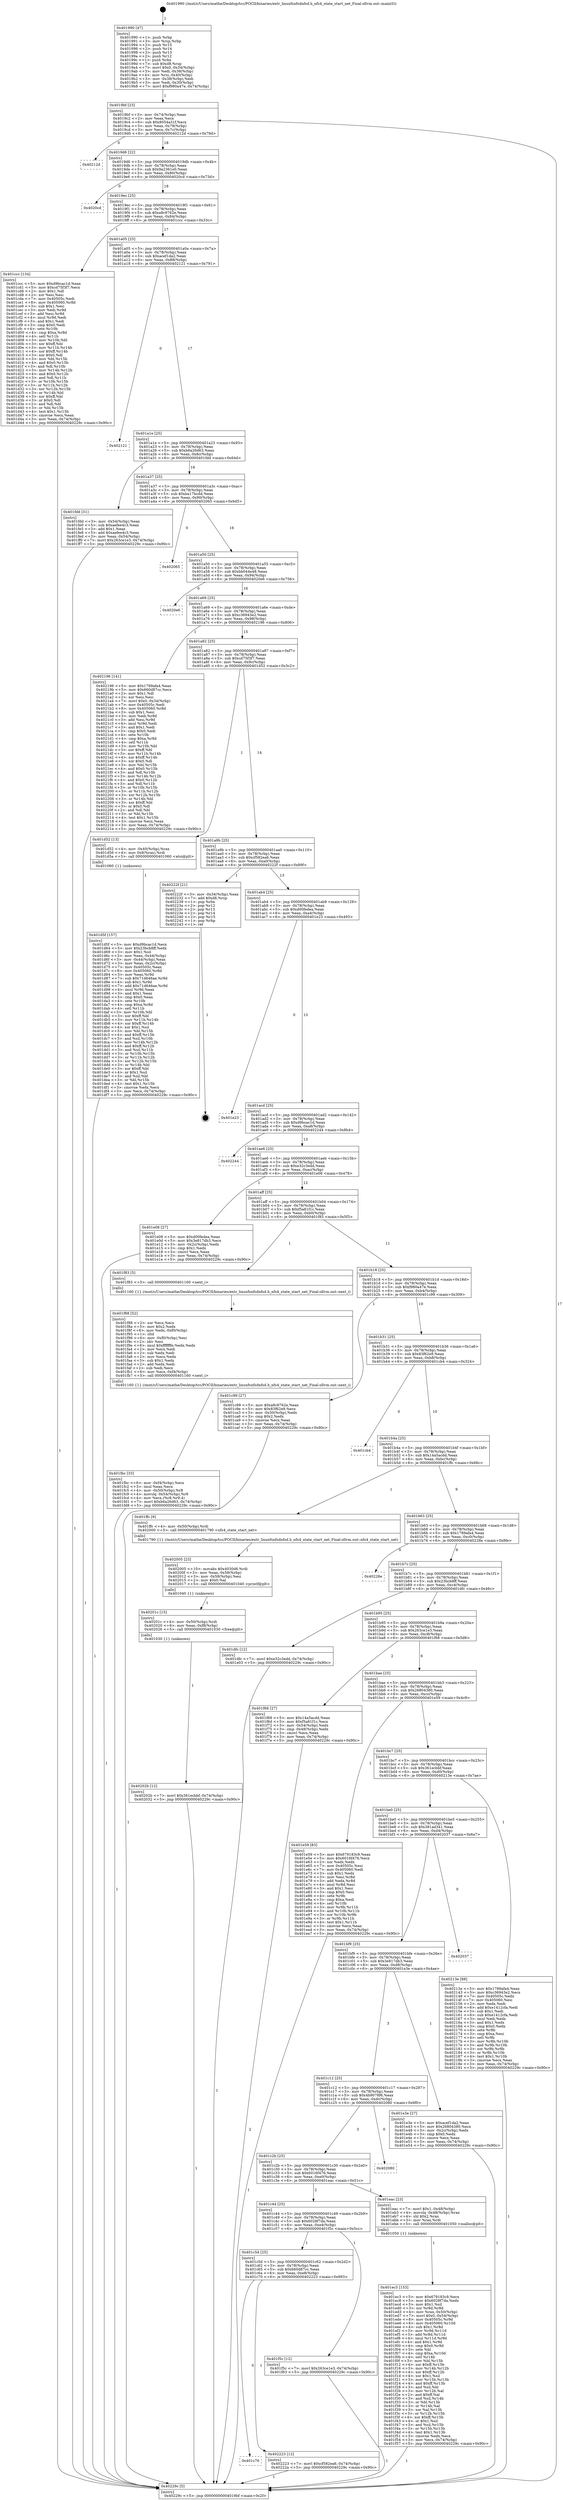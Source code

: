 digraph "0x401990" {
  label = "0x401990 (/mnt/c/Users/mathe/Desktop/tcc/POCII/binaries/extr_linuxfsnfsdnfsd.h_nfs4_state_start_net_Final-ollvm.out::main(0))"
  labelloc = "t"
  node[shape=record]

  Entry [label="",width=0.3,height=0.3,shape=circle,fillcolor=black,style=filled]
  "0x4019bf" [label="{
     0x4019bf [23]\l
     | [instrs]\l
     &nbsp;&nbsp;0x4019bf \<+3\>: mov -0x74(%rbp),%eax\l
     &nbsp;&nbsp;0x4019c2 \<+2\>: mov %eax,%ecx\l
     &nbsp;&nbsp;0x4019c4 \<+6\>: sub $0x8054a31f,%ecx\l
     &nbsp;&nbsp;0x4019ca \<+3\>: mov %eax,-0x78(%rbp)\l
     &nbsp;&nbsp;0x4019cd \<+3\>: mov %ecx,-0x7c(%rbp)\l
     &nbsp;&nbsp;0x4019d0 \<+6\>: je 000000000040212d \<main+0x79d\>\l
  }"]
  "0x40212d" [label="{
     0x40212d\l
  }", style=dashed]
  "0x4019d6" [label="{
     0x4019d6 [22]\l
     | [instrs]\l
     &nbsp;&nbsp;0x4019d6 \<+5\>: jmp 00000000004019db \<main+0x4b\>\l
     &nbsp;&nbsp;0x4019db \<+3\>: mov -0x78(%rbp),%eax\l
     &nbsp;&nbsp;0x4019de \<+5\>: sub $0x9a2361e0,%eax\l
     &nbsp;&nbsp;0x4019e3 \<+3\>: mov %eax,-0x80(%rbp)\l
     &nbsp;&nbsp;0x4019e6 \<+6\>: je 00000000004020cd \<main+0x73d\>\l
  }"]
  Exit [label="",width=0.3,height=0.3,shape=circle,fillcolor=black,style=filled,peripheries=2]
  "0x4020cd" [label="{
     0x4020cd\l
  }", style=dashed]
  "0x4019ec" [label="{
     0x4019ec [25]\l
     | [instrs]\l
     &nbsp;&nbsp;0x4019ec \<+5\>: jmp 00000000004019f1 \<main+0x61\>\l
     &nbsp;&nbsp;0x4019f1 \<+3\>: mov -0x78(%rbp),%eax\l
     &nbsp;&nbsp;0x4019f4 \<+5\>: sub $0xa8c9762e,%eax\l
     &nbsp;&nbsp;0x4019f9 \<+6\>: mov %eax,-0x84(%rbp)\l
     &nbsp;&nbsp;0x4019ff \<+6\>: je 0000000000401ccc \<main+0x33c\>\l
  }"]
  "0x401c76" [label="{
     0x401c76\l
  }", style=dashed]
  "0x401ccc" [label="{
     0x401ccc [134]\l
     | [instrs]\l
     &nbsp;&nbsp;0x401ccc \<+5\>: mov $0xd9bcac1d,%eax\l
     &nbsp;&nbsp;0x401cd1 \<+5\>: mov $0xcd75f3f7,%ecx\l
     &nbsp;&nbsp;0x401cd6 \<+2\>: mov $0x1,%dl\l
     &nbsp;&nbsp;0x401cd8 \<+2\>: xor %esi,%esi\l
     &nbsp;&nbsp;0x401cda \<+7\>: mov 0x40505c,%edi\l
     &nbsp;&nbsp;0x401ce1 \<+8\>: mov 0x405060,%r8d\l
     &nbsp;&nbsp;0x401ce9 \<+3\>: sub $0x1,%esi\l
     &nbsp;&nbsp;0x401cec \<+3\>: mov %edi,%r9d\l
     &nbsp;&nbsp;0x401cef \<+3\>: add %esi,%r9d\l
     &nbsp;&nbsp;0x401cf2 \<+4\>: imul %r9d,%edi\l
     &nbsp;&nbsp;0x401cf6 \<+3\>: and $0x1,%edi\l
     &nbsp;&nbsp;0x401cf9 \<+3\>: cmp $0x0,%edi\l
     &nbsp;&nbsp;0x401cfc \<+4\>: sete %r10b\l
     &nbsp;&nbsp;0x401d00 \<+4\>: cmp $0xa,%r8d\l
     &nbsp;&nbsp;0x401d04 \<+4\>: setl %r11b\l
     &nbsp;&nbsp;0x401d08 \<+3\>: mov %r10b,%bl\l
     &nbsp;&nbsp;0x401d0b \<+3\>: xor $0xff,%bl\l
     &nbsp;&nbsp;0x401d0e \<+3\>: mov %r11b,%r14b\l
     &nbsp;&nbsp;0x401d11 \<+4\>: xor $0xff,%r14b\l
     &nbsp;&nbsp;0x401d15 \<+3\>: xor $0x0,%dl\l
     &nbsp;&nbsp;0x401d18 \<+3\>: mov %bl,%r15b\l
     &nbsp;&nbsp;0x401d1b \<+4\>: and $0x0,%r15b\l
     &nbsp;&nbsp;0x401d1f \<+3\>: and %dl,%r10b\l
     &nbsp;&nbsp;0x401d22 \<+3\>: mov %r14b,%r12b\l
     &nbsp;&nbsp;0x401d25 \<+4\>: and $0x0,%r12b\l
     &nbsp;&nbsp;0x401d29 \<+3\>: and %dl,%r11b\l
     &nbsp;&nbsp;0x401d2c \<+3\>: or %r10b,%r15b\l
     &nbsp;&nbsp;0x401d2f \<+3\>: or %r11b,%r12b\l
     &nbsp;&nbsp;0x401d32 \<+3\>: xor %r12b,%r15b\l
     &nbsp;&nbsp;0x401d35 \<+3\>: or %r14b,%bl\l
     &nbsp;&nbsp;0x401d38 \<+3\>: xor $0xff,%bl\l
     &nbsp;&nbsp;0x401d3b \<+3\>: or $0x0,%dl\l
     &nbsp;&nbsp;0x401d3e \<+2\>: and %dl,%bl\l
     &nbsp;&nbsp;0x401d40 \<+3\>: or %bl,%r15b\l
     &nbsp;&nbsp;0x401d43 \<+4\>: test $0x1,%r15b\l
     &nbsp;&nbsp;0x401d47 \<+3\>: cmovne %ecx,%eax\l
     &nbsp;&nbsp;0x401d4a \<+3\>: mov %eax,-0x74(%rbp)\l
     &nbsp;&nbsp;0x401d4d \<+5\>: jmp 000000000040229c \<main+0x90c\>\l
  }"]
  "0x401a05" [label="{
     0x401a05 [25]\l
     | [instrs]\l
     &nbsp;&nbsp;0x401a05 \<+5\>: jmp 0000000000401a0a \<main+0x7a\>\l
     &nbsp;&nbsp;0x401a0a \<+3\>: mov -0x78(%rbp),%eax\l
     &nbsp;&nbsp;0x401a0d \<+5\>: sub $0xacef1da2,%eax\l
     &nbsp;&nbsp;0x401a12 \<+6\>: mov %eax,-0x88(%rbp)\l
     &nbsp;&nbsp;0x401a18 \<+6\>: je 0000000000402121 \<main+0x791\>\l
  }"]
  "0x402223" [label="{
     0x402223 [12]\l
     | [instrs]\l
     &nbsp;&nbsp;0x402223 \<+7\>: movl $0xcf582ea6,-0x74(%rbp)\l
     &nbsp;&nbsp;0x40222a \<+5\>: jmp 000000000040229c \<main+0x90c\>\l
  }"]
  "0x402121" [label="{
     0x402121\l
  }", style=dashed]
  "0x401a1e" [label="{
     0x401a1e [25]\l
     | [instrs]\l
     &nbsp;&nbsp;0x401a1e \<+5\>: jmp 0000000000401a23 \<main+0x93\>\l
     &nbsp;&nbsp;0x401a23 \<+3\>: mov -0x78(%rbp),%eax\l
     &nbsp;&nbsp;0x401a26 \<+5\>: sub $0xb6a26d63,%eax\l
     &nbsp;&nbsp;0x401a2b \<+6\>: mov %eax,-0x8c(%rbp)\l
     &nbsp;&nbsp;0x401a31 \<+6\>: je 0000000000401fdd \<main+0x64d\>\l
  }"]
  "0x40202b" [label="{
     0x40202b [12]\l
     | [instrs]\l
     &nbsp;&nbsp;0x40202b \<+7\>: movl $0x361ecbbf,-0x74(%rbp)\l
     &nbsp;&nbsp;0x402032 \<+5\>: jmp 000000000040229c \<main+0x90c\>\l
  }"]
  "0x401fdd" [label="{
     0x401fdd [31]\l
     | [instrs]\l
     &nbsp;&nbsp;0x401fdd \<+3\>: mov -0x54(%rbp),%eax\l
     &nbsp;&nbsp;0x401fe0 \<+5\>: sub $0xaefee4c3,%eax\l
     &nbsp;&nbsp;0x401fe5 \<+3\>: add $0x1,%eax\l
     &nbsp;&nbsp;0x401fe8 \<+5\>: add $0xaefee4c3,%eax\l
     &nbsp;&nbsp;0x401fed \<+3\>: mov %eax,-0x54(%rbp)\l
     &nbsp;&nbsp;0x401ff0 \<+7\>: movl $0x263ce1e3,-0x74(%rbp)\l
     &nbsp;&nbsp;0x401ff7 \<+5\>: jmp 000000000040229c \<main+0x90c\>\l
  }"]
  "0x401a37" [label="{
     0x401a37 [25]\l
     | [instrs]\l
     &nbsp;&nbsp;0x401a37 \<+5\>: jmp 0000000000401a3c \<main+0xac\>\l
     &nbsp;&nbsp;0x401a3c \<+3\>: mov -0x78(%rbp),%eax\l
     &nbsp;&nbsp;0x401a3f \<+5\>: sub $0xba17bcdd,%eax\l
     &nbsp;&nbsp;0x401a44 \<+6\>: mov %eax,-0x90(%rbp)\l
     &nbsp;&nbsp;0x401a4a \<+6\>: je 0000000000402065 \<main+0x6d5\>\l
  }"]
  "0x40201c" [label="{
     0x40201c [15]\l
     | [instrs]\l
     &nbsp;&nbsp;0x40201c \<+4\>: mov -0x50(%rbp),%rdi\l
     &nbsp;&nbsp;0x402020 \<+6\>: mov %eax,-0xf8(%rbp)\l
     &nbsp;&nbsp;0x402026 \<+5\>: call 0000000000401030 \<free@plt\>\l
     | [calls]\l
     &nbsp;&nbsp;0x401030 \{1\} (unknown)\l
  }"]
  "0x402065" [label="{
     0x402065\l
  }", style=dashed]
  "0x401a50" [label="{
     0x401a50 [25]\l
     | [instrs]\l
     &nbsp;&nbsp;0x401a50 \<+5\>: jmp 0000000000401a55 \<main+0xc5\>\l
     &nbsp;&nbsp;0x401a55 \<+3\>: mov -0x78(%rbp),%eax\l
     &nbsp;&nbsp;0x401a58 \<+5\>: sub $0xbb044e48,%eax\l
     &nbsp;&nbsp;0x401a5d \<+6\>: mov %eax,-0x94(%rbp)\l
     &nbsp;&nbsp;0x401a63 \<+6\>: je 00000000004020e6 \<main+0x756\>\l
  }"]
  "0x402005" [label="{
     0x402005 [23]\l
     | [instrs]\l
     &nbsp;&nbsp;0x402005 \<+10\>: movabs $0x4030d6,%rdi\l
     &nbsp;&nbsp;0x40200f \<+3\>: mov %eax,-0x58(%rbp)\l
     &nbsp;&nbsp;0x402012 \<+3\>: mov -0x58(%rbp),%esi\l
     &nbsp;&nbsp;0x402015 \<+2\>: mov $0x0,%al\l
     &nbsp;&nbsp;0x402017 \<+5\>: call 0000000000401040 \<printf@plt\>\l
     | [calls]\l
     &nbsp;&nbsp;0x401040 \{1\} (unknown)\l
  }"]
  "0x4020e6" [label="{
     0x4020e6\l
  }", style=dashed]
  "0x401a69" [label="{
     0x401a69 [25]\l
     | [instrs]\l
     &nbsp;&nbsp;0x401a69 \<+5\>: jmp 0000000000401a6e \<main+0xde\>\l
     &nbsp;&nbsp;0x401a6e \<+3\>: mov -0x78(%rbp),%eax\l
     &nbsp;&nbsp;0x401a71 \<+5\>: sub $0xc36943e2,%eax\l
     &nbsp;&nbsp;0x401a76 \<+6\>: mov %eax,-0x98(%rbp)\l
     &nbsp;&nbsp;0x401a7c \<+6\>: je 0000000000402196 \<main+0x806\>\l
  }"]
  "0x401fbc" [label="{
     0x401fbc [33]\l
     | [instrs]\l
     &nbsp;&nbsp;0x401fbc \<+6\>: mov -0xf4(%rbp),%ecx\l
     &nbsp;&nbsp;0x401fc2 \<+3\>: imul %eax,%ecx\l
     &nbsp;&nbsp;0x401fc5 \<+4\>: mov -0x50(%rbp),%r8\l
     &nbsp;&nbsp;0x401fc9 \<+4\>: movslq -0x54(%rbp),%r9\l
     &nbsp;&nbsp;0x401fcd \<+4\>: mov %ecx,(%r8,%r9,4)\l
     &nbsp;&nbsp;0x401fd1 \<+7\>: movl $0xb6a26d63,-0x74(%rbp)\l
     &nbsp;&nbsp;0x401fd8 \<+5\>: jmp 000000000040229c \<main+0x90c\>\l
  }"]
  "0x402196" [label="{
     0x402196 [141]\l
     | [instrs]\l
     &nbsp;&nbsp;0x402196 \<+5\>: mov $0x1789afa4,%eax\l
     &nbsp;&nbsp;0x40219b \<+5\>: mov $0x660d87cc,%ecx\l
     &nbsp;&nbsp;0x4021a0 \<+2\>: mov $0x1,%dl\l
     &nbsp;&nbsp;0x4021a2 \<+2\>: xor %esi,%esi\l
     &nbsp;&nbsp;0x4021a4 \<+7\>: movl $0x0,-0x34(%rbp)\l
     &nbsp;&nbsp;0x4021ab \<+7\>: mov 0x40505c,%edi\l
     &nbsp;&nbsp;0x4021b2 \<+8\>: mov 0x405060,%r8d\l
     &nbsp;&nbsp;0x4021ba \<+3\>: sub $0x1,%esi\l
     &nbsp;&nbsp;0x4021bd \<+3\>: mov %edi,%r9d\l
     &nbsp;&nbsp;0x4021c0 \<+3\>: add %esi,%r9d\l
     &nbsp;&nbsp;0x4021c3 \<+4\>: imul %r9d,%edi\l
     &nbsp;&nbsp;0x4021c7 \<+3\>: and $0x1,%edi\l
     &nbsp;&nbsp;0x4021ca \<+3\>: cmp $0x0,%edi\l
     &nbsp;&nbsp;0x4021cd \<+4\>: sete %r10b\l
     &nbsp;&nbsp;0x4021d1 \<+4\>: cmp $0xa,%r8d\l
     &nbsp;&nbsp;0x4021d5 \<+4\>: setl %r11b\l
     &nbsp;&nbsp;0x4021d9 \<+3\>: mov %r10b,%bl\l
     &nbsp;&nbsp;0x4021dc \<+3\>: xor $0xff,%bl\l
     &nbsp;&nbsp;0x4021df \<+3\>: mov %r11b,%r14b\l
     &nbsp;&nbsp;0x4021e2 \<+4\>: xor $0xff,%r14b\l
     &nbsp;&nbsp;0x4021e6 \<+3\>: xor $0x0,%dl\l
     &nbsp;&nbsp;0x4021e9 \<+3\>: mov %bl,%r15b\l
     &nbsp;&nbsp;0x4021ec \<+4\>: and $0x0,%r15b\l
     &nbsp;&nbsp;0x4021f0 \<+3\>: and %dl,%r10b\l
     &nbsp;&nbsp;0x4021f3 \<+3\>: mov %r14b,%r12b\l
     &nbsp;&nbsp;0x4021f6 \<+4\>: and $0x0,%r12b\l
     &nbsp;&nbsp;0x4021fa \<+3\>: and %dl,%r11b\l
     &nbsp;&nbsp;0x4021fd \<+3\>: or %r10b,%r15b\l
     &nbsp;&nbsp;0x402200 \<+3\>: or %r11b,%r12b\l
     &nbsp;&nbsp;0x402203 \<+3\>: xor %r12b,%r15b\l
     &nbsp;&nbsp;0x402206 \<+3\>: or %r14b,%bl\l
     &nbsp;&nbsp;0x402209 \<+3\>: xor $0xff,%bl\l
     &nbsp;&nbsp;0x40220c \<+3\>: or $0x0,%dl\l
     &nbsp;&nbsp;0x40220f \<+2\>: and %dl,%bl\l
     &nbsp;&nbsp;0x402211 \<+3\>: or %bl,%r15b\l
     &nbsp;&nbsp;0x402214 \<+4\>: test $0x1,%r15b\l
     &nbsp;&nbsp;0x402218 \<+3\>: cmovne %ecx,%eax\l
     &nbsp;&nbsp;0x40221b \<+3\>: mov %eax,-0x74(%rbp)\l
     &nbsp;&nbsp;0x40221e \<+5\>: jmp 000000000040229c \<main+0x90c\>\l
  }"]
  "0x401a82" [label="{
     0x401a82 [25]\l
     | [instrs]\l
     &nbsp;&nbsp;0x401a82 \<+5\>: jmp 0000000000401a87 \<main+0xf7\>\l
     &nbsp;&nbsp;0x401a87 \<+3\>: mov -0x78(%rbp),%eax\l
     &nbsp;&nbsp;0x401a8a \<+5\>: sub $0xcd75f3f7,%eax\l
     &nbsp;&nbsp;0x401a8f \<+6\>: mov %eax,-0x9c(%rbp)\l
     &nbsp;&nbsp;0x401a95 \<+6\>: je 0000000000401d52 \<main+0x3c2\>\l
  }"]
  "0x401f88" [label="{
     0x401f88 [52]\l
     | [instrs]\l
     &nbsp;&nbsp;0x401f88 \<+2\>: xor %ecx,%ecx\l
     &nbsp;&nbsp;0x401f8a \<+5\>: mov $0x2,%edx\l
     &nbsp;&nbsp;0x401f8f \<+6\>: mov %edx,-0xf0(%rbp)\l
     &nbsp;&nbsp;0x401f95 \<+1\>: cltd\l
     &nbsp;&nbsp;0x401f96 \<+6\>: mov -0xf0(%rbp),%esi\l
     &nbsp;&nbsp;0x401f9c \<+2\>: idiv %esi\l
     &nbsp;&nbsp;0x401f9e \<+6\>: imul $0xfffffffe,%edx,%edx\l
     &nbsp;&nbsp;0x401fa4 \<+2\>: mov %ecx,%edi\l
     &nbsp;&nbsp;0x401fa6 \<+2\>: sub %edx,%edi\l
     &nbsp;&nbsp;0x401fa8 \<+2\>: mov %ecx,%edx\l
     &nbsp;&nbsp;0x401faa \<+3\>: sub $0x1,%edx\l
     &nbsp;&nbsp;0x401fad \<+2\>: add %edx,%edi\l
     &nbsp;&nbsp;0x401faf \<+2\>: sub %edi,%ecx\l
     &nbsp;&nbsp;0x401fb1 \<+6\>: mov %ecx,-0xf4(%rbp)\l
     &nbsp;&nbsp;0x401fb7 \<+5\>: call 0000000000401160 \<next_i\>\l
     | [calls]\l
     &nbsp;&nbsp;0x401160 \{1\} (/mnt/c/Users/mathe/Desktop/tcc/POCII/binaries/extr_linuxfsnfsdnfsd.h_nfs4_state_start_net_Final-ollvm.out::next_i)\l
  }"]
  "0x401d52" [label="{
     0x401d52 [13]\l
     | [instrs]\l
     &nbsp;&nbsp;0x401d52 \<+4\>: mov -0x40(%rbp),%rax\l
     &nbsp;&nbsp;0x401d56 \<+4\>: mov 0x8(%rax),%rdi\l
     &nbsp;&nbsp;0x401d5a \<+5\>: call 0000000000401060 \<atoi@plt\>\l
     | [calls]\l
     &nbsp;&nbsp;0x401060 \{1\} (unknown)\l
  }"]
  "0x401a9b" [label="{
     0x401a9b [25]\l
     | [instrs]\l
     &nbsp;&nbsp;0x401a9b \<+5\>: jmp 0000000000401aa0 \<main+0x110\>\l
     &nbsp;&nbsp;0x401aa0 \<+3\>: mov -0x78(%rbp),%eax\l
     &nbsp;&nbsp;0x401aa3 \<+5\>: sub $0xcf582ea6,%eax\l
     &nbsp;&nbsp;0x401aa8 \<+6\>: mov %eax,-0xa0(%rbp)\l
     &nbsp;&nbsp;0x401aae \<+6\>: je 000000000040222f \<main+0x89f\>\l
  }"]
  "0x401c5d" [label="{
     0x401c5d [25]\l
     | [instrs]\l
     &nbsp;&nbsp;0x401c5d \<+5\>: jmp 0000000000401c62 \<main+0x2d2\>\l
     &nbsp;&nbsp;0x401c62 \<+3\>: mov -0x78(%rbp),%eax\l
     &nbsp;&nbsp;0x401c65 \<+5\>: sub $0x660d87cc,%eax\l
     &nbsp;&nbsp;0x401c6a \<+6\>: mov %eax,-0xe8(%rbp)\l
     &nbsp;&nbsp;0x401c70 \<+6\>: je 0000000000402223 \<main+0x893\>\l
  }"]
  "0x40222f" [label="{
     0x40222f [21]\l
     | [instrs]\l
     &nbsp;&nbsp;0x40222f \<+3\>: mov -0x34(%rbp),%eax\l
     &nbsp;&nbsp;0x402232 \<+7\>: add $0xd8,%rsp\l
     &nbsp;&nbsp;0x402239 \<+1\>: pop %rbx\l
     &nbsp;&nbsp;0x40223a \<+2\>: pop %r12\l
     &nbsp;&nbsp;0x40223c \<+2\>: pop %r13\l
     &nbsp;&nbsp;0x40223e \<+2\>: pop %r14\l
     &nbsp;&nbsp;0x402240 \<+2\>: pop %r15\l
     &nbsp;&nbsp;0x402242 \<+1\>: pop %rbp\l
     &nbsp;&nbsp;0x402243 \<+1\>: ret\l
  }"]
  "0x401ab4" [label="{
     0x401ab4 [25]\l
     | [instrs]\l
     &nbsp;&nbsp;0x401ab4 \<+5\>: jmp 0000000000401ab9 \<main+0x129\>\l
     &nbsp;&nbsp;0x401ab9 \<+3\>: mov -0x78(%rbp),%eax\l
     &nbsp;&nbsp;0x401abc \<+5\>: sub $0xd00fedea,%eax\l
     &nbsp;&nbsp;0x401ac1 \<+6\>: mov %eax,-0xa4(%rbp)\l
     &nbsp;&nbsp;0x401ac7 \<+6\>: je 0000000000401e23 \<main+0x493\>\l
  }"]
  "0x401f5c" [label="{
     0x401f5c [12]\l
     | [instrs]\l
     &nbsp;&nbsp;0x401f5c \<+7\>: movl $0x263ce1e3,-0x74(%rbp)\l
     &nbsp;&nbsp;0x401f63 \<+5\>: jmp 000000000040229c \<main+0x90c\>\l
  }"]
  "0x401e23" [label="{
     0x401e23\l
  }", style=dashed]
  "0x401acd" [label="{
     0x401acd [25]\l
     | [instrs]\l
     &nbsp;&nbsp;0x401acd \<+5\>: jmp 0000000000401ad2 \<main+0x142\>\l
     &nbsp;&nbsp;0x401ad2 \<+3\>: mov -0x78(%rbp),%eax\l
     &nbsp;&nbsp;0x401ad5 \<+5\>: sub $0xd9bcac1d,%eax\l
     &nbsp;&nbsp;0x401ada \<+6\>: mov %eax,-0xa8(%rbp)\l
     &nbsp;&nbsp;0x401ae0 \<+6\>: je 0000000000402244 \<main+0x8b4\>\l
  }"]
  "0x401ec3" [label="{
     0x401ec3 [153]\l
     | [instrs]\l
     &nbsp;&nbsp;0x401ec3 \<+5\>: mov $0x679183c9,%ecx\l
     &nbsp;&nbsp;0x401ec8 \<+5\>: mov $0x6028f7da,%edx\l
     &nbsp;&nbsp;0x401ecd \<+3\>: mov $0x1,%sil\l
     &nbsp;&nbsp;0x401ed0 \<+3\>: xor %r8d,%r8d\l
     &nbsp;&nbsp;0x401ed3 \<+4\>: mov %rax,-0x50(%rbp)\l
     &nbsp;&nbsp;0x401ed7 \<+7\>: movl $0x0,-0x54(%rbp)\l
     &nbsp;&nbsp;0x401ede \<+8\>: mov 0x40505c,%r9d\l
     &nbsp;&nbsp;0x401ee6 \<+8\>: mov 0x405060,%r10d\l
     &nbsp;&nbsp;0x401eee \<+4\>: sub $0x1,%r8d\l
     &nbsp;&nbsp;0x401ef2 \<+3\>: mov %r9d,%r11d\l
     &nbsp;&nbsp;0x401ef5 \<+3\>: add %r8d,%r11d\l
     &nbsp;&nbsp;0x401ef8 \<+4\>: imul %r11d,%r9d\l
     &nbsp;&nbsp;0x401efc \<+4\>: and $0x1,%r9d\l
     &nbsp;&nbsp;0x401f00 \<+4\>: cmp $0x0,%r9d\l
     &nbsp;&nbsp;0x401f04 \<+3\>: sete %bl\l
     &nbsp;&nbsp;0x401f07 \<+4\>: cmp $0xa,%r10d\l
     &nbsp;&nbsp;0x401f0b \<+4\>: setl %r14b\l
     &nbsp;&nbsp;0x401f0f \<+3\>: mov %bl,%r15b\l
     &nbsp;&nbsp;0x401f12 \<+4\>: xor $0xff,%r15b\l
     &nbsp;&nbsp;0x401f16 \<+3\>: mov %r14b,%r12b\l
     &nbsp;&nbsp;0x401f19 \<+4\>: xor $0xff,%r12b\l
     &nbsp;&nbsp;0x401f1d \<+4\>: xor $0x1,%sil\l
     &nbsp;&nbsp;0x401f21 \<+3\>: mov %r15b,%r13b\l
     &nbsp;&nbsp;0x401f24 \<+4\>: and $0xff,%r13b\l
     &nbsp;&nbsp;0x401f28 \<+3\>: and %sil,%bl\l
     &nbsp;&nbsp;0x401f2b \<+3\>: mov %r12b,%al\l
     &nbsp;&nbsp;0x401f2e \<+2\>: and $0xff,%al\l
     &nbsp;&nbsp;0x401f30 \<+3\>: and %sil,%r14b\l
     &nbsp;&nbsp;0x401f33 \<+3\>: or %bl,%r13b\l
     &nbsp;&nbsp;0x401f36 \<+3\>: or %r14b,%al\l
     &nbsp;&nbsp;0x401f39 \<+3\>: xor %al,%r13b\l
     &nbsp;&nbsp;0x401f3c \<+3\>: or %r12b,%r15b\l
     &nbsp;&nbsp;0x401f3f \<+4\>: xor $0xff,%r15b\l
     &nbsp;&nbsp;0x401f43 \<+4\>: or $0x1,%sil\l
     &nbsp;&nbsp;0x401f47 \<+3\>: and %sil,%r15b\l
     &nbsp;&nbsp;0x401f4a \<+3\>: or %r15b,%r13b\l
     &nbsp;&nbsp;0x401f4d \<+4\>: test $0x1,%r13b\l
     &nbsp;&nbsp;0x401f51 \<+3\>: cmovne %edx,%ecx\l
     &nbsp;&nbsp;0x401f54 \<+3\>: mov %ecx,-0x74(%rbp)\l
     &nbsp;&nbsp;0x401f57 \<+5\>: jmp 000000000040229c \<main+0x90c\>\l
  }"]
  "0x402244" [label="{
     0x402244\l
  }", style=dashed]
  "0x401ae6" [label="{
     0x401ae6 [25]\l
     | [instrs]\l
     &nbsp;&nbsp;0x401ae6 \<+5\>: jmp 0000000000401aeb \<main+0x15b\>\l
     &nbsp;&nbsp;0x401aeb \<+3\>: mov -0x78(%rbp),%eax\l
     &nbsp;&nbsp;0x401aee \<+5\>: sub $0xe32c3edd,%eax\l
     &nbsp;&nbsp;0x401af3 \<+6\>: mov %eax,-0xac(%rbp)\l
     &nbsp;&nbsp;0x401af9 \<+6\>: je 0000000000401e08 \<main+0x478\>\l
  }"]
  "0x401c44" [label="{
     0x401c44 [25]\l
     | [instrs]\l
     &nbsp;&nbsp;0x401c44 \<+5\>: jmp 0000000000401c49 \<main+0x2b9\>\l
     &nbsp;&nbsp;0x401c49 \<+3\>: mov -0x78(%rbp),%eax\l
     &nbsp;&nbsp;0x401c4c \<+5\>: sub $0x6028f7da,%eax\l
     &nbsp;&nbsp;0x401c51 \<+6\>: mov %eax,-0xe4(%rbp)\l
     &nbsp;&nbsp;0x401c57 \<+6\>: je 0000000000401f5c \<main+0x5cc\>\l
  }"]
  "0x401e08" [label="{
     0x401e08 [27]\l
     | [instrs]\l
     &nbsp;&nbsp;0x401e08 \<+5\>: mov $0xd00fedea,%eax\l
     &nbsp;&nbsp;0x401e0d \<+5\>: mov $0x3e817db3,%ecx\l
     &nbsp;&nbsp;0x401e12 \<+3\>: mov -0x2c(%rbp),%edx\l
     &nbsp;&nbsp;0x401e15 \<+3\>: cmp $0x1,%edx\l
     &nbsp;&nbsp;0x401e18 \<+3\>: cmovl %ecx,%eax\l
     &nbsp;&nbsp;0x401e1b \<+3\>: mov %eax,-0x74(%rbp)\l
     &nbsp;&nbsp;0x401e1e \<+5\>: jmp 000000000040229c \<main+0x90c\>\l
  }"]
  "0x401aff" [label="{
     0x401aff [25]\l
     | [instrs]\l
     &nbsp;&nbsp;0x401aff \<+5\>: jmp 0000000000401b04 \<main+0x174\>\l
     &nbsp;&nbsp;0x401b04 \<+3\>: mov -0x78(%rbp),%eax\l
     &nbsp;&nbsp;0x401b07 \<+5\>: sub $0xf5a81f1c,%eax\l
     &nbsp;&nbsp;0x401b0c \<+6\>: mov %eax,-0xb0(%rbp)\l
     &nbsp;&nbsp;0x401b12 \<+6\>: je 0000000000401f83 \<main+0x5f3\>\l
  }"]
  "0x401eac" [label="{
     0x401eac [23]\l
     | [instrs]\l
     &nbsp;&nbsp;0x401eac \<+7\>: movl $0x1,-0x48(%rbp)\l
     &nbsp;&nbsp;0x401eb3 \<+4\>: movslq -0x48(%rbp),%rax\l
     &nbsp;&nbsp;0x401eb7 \<+4\>: shl $0x2,%rax\l
     &nbsp;&nbsp;0x401ebb \<+3\>: mov %rax,%rdi\l
     &nbsp;&nbsp;0x401ebe \<+5\>: call 0000000000401050 \<malloc@plt\>\l
     | [calls]\l
     &nbsp;&nbsp;0x401050 \{1\} (unknown)\l
  }"]
  "0x401f83" [label="{
     0x401f83 [5]\l
     | [instrs]\l
     &nbsp;&nbsp;0x401f83 \<+5\>: call 0000000000401160 \<next_i\>\l
     | [calls]\l
     &nbsp;&nbsp;0x401160 \{1\} (/mnt/c/Users/mathe/Desktop/tcc/POCII/binaries/extr_linuxfsnfsdnfsd.h_nfs4_state_start_net_Final-ollvm.out::next_i)\l
  }"]
  "0x401b18" [label="{
     0x401b18 [25]\l
     | [instrs]\l
     &nbsp;&nbsp;0x401b18 \<+5\>: jmp 0000000000401b1d \<main+0x18d\>\l
     &nbsp;&nbsp;0x401b1d \<+3\>: mov -0x78(%rbp),%eax\l
     &nbsp;&nbsp;0x401b20 \<+5\>: sub $0xf980a47e,%eax\l
     &nbsp;&nbsp;0x401b25 \<+6\>: mov %eax,-0xb4(%rbp)\l
     &nbsp;&nbsp;0x401b2b \<+6\>: je 0000000000401c99 \<main+0x309\>\l
  }"]
  "0x401c2b" [label="{
     0x401c2b [25]\l
     | [instrs]\l
     &nbsp;&nbsp;0x401c2b \<+5\>: jmp 0000000000401c30 \<main+0x2a0\>\l
     &nbsp;&nbsp;0x401c30 \<+3\>: mov -0x78(%rbp),%eax\l
     &nbsp;&nbsp;0x401c33 \<+5\>: sub $0x6016f476,%eax\l
     &nbsp;&nbsp;0x401c38 \<+6\>: mov %eax,-0xe0(%rbp)\l
     &nbsp;&nbsp;0x401c3e \<+6\>: je 0000000000401eac \<main+0x51c\>\l
  }"]
  "0x401c99" [label="{
     0x401c99 [27]\l
     | [instrs]\l
     &nbsp;&nbsp;0x401c99 \<+5\>: mov $0xa8c9762e,%eax\l
     &nbsp;&nbsp;0x401c9e \<+5\>: mov $0x83f62e9,%ecx\l
     &nbsp;&nbsp;0x401ca3 \<+3\>: mov -0x30(%rbp),%edx\l
     &nbsp;&nbsp;0x401ca6 \<+3\>: cmp $0x2,%edx\l
     &nbsp;&nbsp;0x401ca9 \<+3\>: cmovne %ecx,%eax\l
     &nbsp;&nbsp;0x401cac \<+3\>: mov %eax,-0x74(%rbp)\l
     &nbsp;&nbsp;0x401caf \<+5\>: jmp 000000000040229c \<main+0x90c\>\l
  }"]
  "0x401b31" [label="{
     0x401b31 [25]\l
     | [instrs]\l
     &nbsp;&nbsp;0x401b31 \<+5\>: jmp 0000000000401b36 \<main+0x1a6\>\l
     &nbsp;&nbsp;0x401b36 \<+3\>: mov -0x78(%rbp),%eax\l
     &nbsp;&nbsp;0x401b39 \<+5\>: sub $0x83f62e9,%eax\l
     &nbsp;&nbsp;0x401b3e \<+6\>: mov %eax,-0xb8(%rbp)\l
     &nbsp;&nbsp;0x401b44 \<+6\>: je 0000000000401cb4 \<main+0x324\>\l
  }"]
  "0x40229c" [label="{
     0x40229c [5]\l
     | [instrs]\l
     &nbsp;&nbsp;0x40229c \<+5\>: jmp 00000000004019bf \<main+0x2f\>\l
  }"]
  "0x401990" [label="{
     0x401990 [47]\l
     | [instrs]\l
     &nbsp;&nbsp;0x401990 \<+1\>: push %rbp\l
     &nbsp;&nbsp;0x401991 \<+3\>: mov %rsp,%rbp\l
     &nbsp;&nbsp;0x401994 \<+2\>: push %r15\l
     &nbsp;&nbsp;0x401996 \<+2\>: push %r14\l
     &nbsp;&nbsp;0x401998 \<+2\>: push %r13\l
     &nbsp;&nbsp;0x40199a \<+2\>: push %r12\l
     &nbsp;&nbsp;0x40199c \<+1\>: push %rbx\l
     &nbsp;&nbsp;0x40199d \<+7\>: sub $0xd8,%rsp\l
     &nbsp;&nbsp;0x4019a4 \<+7\>: movl $0x0,-0x34(%rbp)\l
     &nbsp;&nbsp;0x4019ab \<+3\>: mov %edi,-0x38(%rbp)\l
     &nbsp;&nbsp;0x4019ae \<+4\>: mov %rsi,-0x40(%rbp)\l
     &nbsp;&nbsp;0x4019b2 \<+3\>: mov -0x38(%rbp),%edi\l
     &nbsp;&nbsp;0x4019b5 \<+3\>: mov %edi,-0x30(%rbp)\l
     &nbsp;&nbsp;0x4019b8 \<+7\>: movl $0xf980a47e,-0x74(%rbp)\l
  }"]
  "0x401d5f" [label="{
     0x401d5f [157]\l
     | [instrs]\l
     &nbsp;&nbsp;0x401d5f \<+5\>: mov $0xd9bcac1d,%ecx\l
     &nbsp;&nbsp;0x401d64 \<+5\>: mov $0x23bcb8ff,%edx\l
     &nbsp;&nbsp;0x401d69 \<+3\>: mov $0x1,%sil\l
     &nbsp;&nbsp;0x401d6c \<+3\>: mov %eax,-0x44(%rbp)\l
     &nbsp;&nbsp;0x401d6f \<+3\>: mov -0x44(%rbp),%eax\l
     &nbsp;&nbsp;0x401d72 \<+3\>: mov %eax,-0x2c(%rbp)\l
     &nbsp;&nbsp;0x401d75 \<+7\>: mov 0x40505c,%eax\l
     &nbsp;&nbsp;0x401d7c \<+8\>: mov 0x405060,%r8d\l
     &nbsp;&nbsp;0x401d84 \<+3\>: mov %eax,%r9d\l
     &nbsp;&nbsp;0x401d87 \<+7\>: sub $0x71d646ae,%r9d\l
     &nbsp;&nbsp;0x401d8e \<+4\>: sub $0x1,%r9d\l
     &nbsp;&nbsp;0x401d92 \<+7\>: add $0x71d646ae,%r9d\l
     &nbsp;&nbsp;0x401d99 \<+4\>: imul %r9d,%eax\l
     &nbsp;&nbsp;0x401d9d \<+3\>: and $0x1,%eax\l
     &nbsp;&nbsp;0x401da0 \<+3\>: cmp $0x0,%eax\l
     &nbsp;&nbsp;0x401da3 \<+4\>: sete %r10b\l
     &nbsp;&nbsp;0x401da7 \<+4\>: cmp $0xa,%r8d\l
     &nbsp;&nbsp;0x401dab \<+4\>: setl %r11b\l
     &nbsp;&nbsp;0x401daf \<+3\>: mov %r10b,%bl\l
     &nbsp;&nbsp;0x401db2 \<+3\>: xor $0xff,%bl\l
     &nbsp;&nbsp;0x401db5 \<+3\>: mov %r11b,%r14b\l
     &nbsp;&nbsp;0x401db8 \<+4\>: xor $0xff,%r14b\l
     &nbsp;&nbsp;0x401dbc \<+4\>: xor $0x1,%sil\l
     &nbsp;&nbsp;0x401dc0 \<+3\>: mov %bl,%r15b\l
     &nbsp;&nbsp;0x401dc3 \<+4\>: and $0xff,%r15b\l
     &nbsp;&nbsp;0x401dc7 \<+3\>: and %sil,%r10b\l
     &nbsp;&nbsp;0x401dca \<+3\>: mov %r14b,%r12b\l
     &nbsp;&nbsp;0x401dcd \<+4\>: and $0xff,%r12b\l
     &nbsp;&nbsp;0x401dd1 \<+3\>: and %sil,%r11b\l
     &nbsp;&nbsp;0x401dd4 \<+3\>: or %r10b,%r15b\l
     &nbsp;&nbsp;0x401dd7 \<+3\>: or %r11b,%r12b\l
     &nbsp;&nbsp;0x401dda \<+3\>: xor %r12b,%r15b\l
     &nbsp;&nbsp;0x401ddd \<+3\>: or %r14b,%bl\l
     &nbsp;&nbsp;0x401de0 \<+3\>: xor $0xff,%bl\l
     &nbsp;&nbsp;0x401de3 \<+4\>: or $0x1,%sil\l
     &nbsp;&nbsp;0x401de7 \<+3\>: and %sil,%bl\l
     &nbsp;&nbsp;0x401dea \<+3\>: or %bl,%r15b\l
     &nbsp;&nbsp;0x401ded \<+4\>: test $0x1,%r15b\l
     &nbsp;&nbsp;0x401df1 \<+3\>: cmovne %edx,%ecx\l
     &nbsp;&nbsp;0x401df4 \<+3\>: mov %ecx,-0x74(%rbp)\l
     &nbsp;&nbsp;0x401df7 \<+5\>: jmp 000000000040229c \<main+0x90c\>\l
  }"]
  "0x402080" [label="{
     0x402080\l
  }", style=dashed]
  "0x401cb4" [label="{
     0x401cb4\l
  }", style=dashed]
  "0x401b4a" [label="{
     0x401b4a [25]\l
     | [instrs]\l
     &nbsp;&nbsp;0x401b4a \<+5\>: jmp 0000000000401b4f \<main+0x1bf\>\l
     &nbsp;&nbsp;0x401b4f \<+3\>: mov -0x78(%rbp),%eax\l
     &nbsp;&nbsp;0x401b52 \<+5\>: sub $0x14a5acdd,%eax\l
     &nbsp;&nbsp;0x401b57 \<+6\>: mov %eax,-0xbc(%rbp)\l
     &nbsp;&nbsp;0x401b5d \<+6\>: je 0000000000401ffc \<main+0x66c\>\l
  }"]
  "0x401c12" [label="{
     0x401c12 [25]\l
     | [instrs]\l
     &nbsp;&nbsp;0x401c12 \<+5\>: jmp 0000000000401c17 \<main+0x287\>\l
     &nbsp;&nbsp;0x401c17 \<+3\>: mov -0x78(%rbp),%eax\l
     &nbsp;&nbsp;0x401c1a \<+5\>: sub $0x4b9078f6,%eax\l
     &nbsp;&nbsp;0x401c1f \<+6\>: mov %eax,-0xdc(%rbp)\l
     &nbsp;&nbsp;0x401c25 \<+6\>: je 0000000000402080 \<main+0x6f0\>\l
  }"]
  "0x401ffc" [label="{
     0x401ffc [9]\l
     | [instrs]\l
     &nbsp;&nbsp;0x401ffc \<+4\>: mov -0x50(%rbp),%rdi\l
     &nbsp;&nbsp;0x402000 \<+5\>: call 0000000000401790 \<nfs4_state_start_net\>\l
     | [calls]\l
     &nbsp;&nbsp;0x401790 \{1\} (/mnt/c/Users/mathe/Desktop/tcc/POCII/binaries/extr_linuxfsnfsdnfsd.h_nfs4_state_start_net_Final-ollvm.out::nfs4_state_start_net)\l
  }"]
  "0x401b63" [label="{
     0x401b63 [25]\l
     | [instrs]\l
     &nbsp;&nbsp;0x401b63 \<+5\>: jmp 0000000000401b68 \<main+0x1d8\>\l
     &nbsp;&nbsp;0x401b68 \<+3\>: mov -0x78(%rbp),%eax\l
     &nbsp;&nbsp;0x401b6b \<+5\>: sub $0x1789afa4,%eax\l
     &nbsp;&nbsp;0x401b70 \<+6\>: mov %eax,-0xc0(%rbp)\l
     &nbsp;&nbsp;0x401b76 \<+6\>: je 000000000040228e \<main+0x8fe\>\l
  }"]
  "0x401e3e" [label="{
     0x401e3e [27]\l
     | [instrs]\l
     &nbsp;&nbsp;0x401e3e \<+5\>: mov $0xacef1da2,%eax\l
     &nbsp;&nbsp;0x401e43 \<+5\>: mov $0x26804380,%ecx\l
     &nbsp;&nbsp;0x401e48 \<+3\>: mov -0x2c(%rbp),%edx\l
     &nbsp;&nbsp;0x401e4b \<+3\>: cmp $0x0,%edx\l
     &nbsp;&nbsp;0x401e4e \<+3\>: cmove %ecx,%eax\l
     &nbsp;&nbsp;0x401e51 \<+3\>: mov %eax,-0x74(%rbp)\l
     &nbsp;&nbsp;0x401e54 \<+5\>: jmp 000000000040229c \<main+0x90c\>\l
  }"]
  "0x40228e" [label="{
     0x40228e\l
  }", style=dashed]
  "0x401b7c" [label="{
     0x401b7c [25]\l
     | [instrs]\l
     &nbsp;&nbsp;0x401b7c \<+5\>: jmp 0000000000401b81 \<main+0x1f1\>\l
     &nbsp;&nbsp;0x401b81 \<+3\>: mov -0x78(%rbp),%eax\l
     &nbsp;&nbsp;0x401b84 \<+5\>: sub $0x23bcb8ff,%eax\l
     &nbsp;&nbsp;0x401b89 \<+6\>: mov %eax,-0xc4(%rbp)\l
     &nbsp;&nbsp;0x401b8f \<+6\>: je 0000000000401dfc \<main+0x46c\>\l
  }"]
  "0x401bf9" [label="{
     0x401bf9 [25]\l
     | [instrs]\l
     &nbsp;&nbsp;0x401bf9 \<+5\>: jmp 0000000000401bfe \<main+0x26e\>\l
     &nbsp;&nbsp;0x401bfe \<+3\>: mov -0x78(%rbp),%eax\l
     &nbsp;&nbsp;0x401c01 \<+5\>: sub $0x3e817db3,%eax\l
     &nbsp;&nbsp;0x401c06 \<+6\>: mov %eax,-0xd8(%rbp)\l
     &nbsp;&nbsp;0x401c0c \<+6\>: je 0000000000401e3e \<main+0x4ae\>\l
  }"]
  "0x401dfc" [label="{
     0x401dfc [12]\l
     | [instrs]\l
     &nbsp;&nbsp;0x401dfc \<+7\>: movl $0xe32c3edd,-0x74(%rbp)\l
     &nbsp;&nbsp;0x401e03 \<+5\>: jmp 000000000040229c \<main+0x90c\>\l
  }"]
  "0x401b95" [label="{
     0x401b95 [25]\l
     | [instrs]\l
     &nbsp;&nbsp;0x401b95 \<+5\>: jmp 0000000000401b9a \<main+0x20a\>\l
     &nbsp;&nbsp;0x401b9a \<+3\>: mov -0x78(%rbp),%eax\l
     &nbsp;&nbsp;0x401b9d \<+5\>: sub $0x263ce1e3,%eax\l
     &nbsp;&nbsp;0x401ba2 \<+6\>: mov %eax,-0xc8(%rbp)\l
     &nbsp;&nbsp;0x401ba8 \<+6\>: je 0000000000401f68 \<main+0x5d8\>\l
  }"]
  "0x402037" [label="{
     0x402037\l
  }", style=dashed]
  "0x401f68" [label="{
     0x401f68 [27]\l
     | [instrs]\l
     &nbsp;&nbsp;0x401f68 \<+5\>: mov $0x14a5acdd,%eax\l
     &nbsp;&nbsp;0x401f6d \<+5\>: mov $0xf5a81f1c,%ecx\l
     &nbsp;&nbsp;0x401f72 \<+3\>: mov -0x54(%rbp),%edx\l
     &nbsp;&nbsp;0x401f75 \<+3\>: cmp -0x48(%rbp),%edx\l
     &nbsp;&nbsp;0x401f78 \<+3\>: cmovl %ecx,%eax\l
     &nbsp;&nbsp;0x401f7b \<+3\>: mov %eax,-0x74(%rbp)\l
     &nbsp;&nbsp;0x401f7e \<+5\>: jmp 000000000040229c \<main+0x90c\>\l
  }"]
  "0x401bae" [label="{
     0x401bae [25]\l
     | [instrs]\l
     &nbsp;&nbsp;0x401bae \<+5\>: jmp 0000000000401bb3 \<main+0x223\>\l
     &nbsp;&nbsp;0x401bb3 \<+3\>: mov -0x78(%rbp),%eax\l
     &nbsp;&nbsp;0x401bb6 \<+5\>: sub $0x26804380,%eax\l
     &nbsp;&nbsp;0x401bbb \<+6\>: mov %eax,-0xcc(%rbp)\l
     &nbsp;&nbsp;0x401bc1 \<+6\>: je 0000000000401e59 \<main+0x4c9\>\l
  }"]
  "0x401be0" [label="{
     0x401be0 [25]\l
     | [instrs]\l
     &nbsp;&nbsp;0x401be0 \<+5\>: jmp 0000000000401be5 \<main+0x255\>\l
     &nbsp;&nbsp;0x401be5 \<+3\>: mov -0x78(%rbp),%eax\l
     &nbsp;&nbsp;0x401be8 \<+5\>: sub $0x381ad341,%eax\l
     &nbsp;&nbsp;0x401bed \<+6\>: mov %eax,-0xd4(%rbp)\l
     &nbsp;&nbsp;0x401bf3 \<+6\>: je 0000000000402037 \<main+0x6a7\>\l
  }"]
  "0x401e59" [label="{
     0x401e59 [83]\l
     | [instrs]\l
     &nbsp;&nbsp;0x401e59 \<+5\>: mov $0x679183c9,%eax\l
     &nbsp;&nbsp;0x401e5e \<+5\>: mov $0x6016f476,%ecx\l
     &nbsp;&nbsp;0x401e63 \<+2\>: xor %edx,%edx\l
     &nbsp;&nbsp;0x401e65 \<+7\>: mov 0x40505c,%esi\l
     &nbsp;&nbsp;0x401e6c \<+7\>: mov 0x405060,%edi\l
     &nbsp;&nbsp;0x401e73 \<+3\>: sub $0x1,%edx\l
     &nbsp;&nbsp;0x401e76 \<+3\>: mov %esi,%r8d\l
     &nbsp;&nbsp;0x401e79 \<+3\>: add %edx,%r8d\l
     &nbsp;&nbsp;0x401e7c \<+4\>: imul %r8d,%esi\l
     &nbsp;&nbsp;0x401e80 \<+3\>: and $0x1,%esi\l
     &nbsp;&nbsp;0x401e83 \<+3\>: cmp $0x0,%esi\l
     &nbsp;&nbsp;0x401e86 \<+4\>: sete %r9b\l
     &nbsp;&nbsp;0x401e8a \<+3\>: cmp $0xa,%edi\l
     &nbsp;&nbsp;0x401e8d \<+4\>: setl %r10b\l
     &nbsp;&nbsp;0x401e91 \<+3\>: mov %r9b,%r11b\l
     &nbsp;&nbsp;0x401e94 \<+3\>: and %r10b,%r11b\l
     &nbsp;&nbsp;0x401e97 \<+3\>: xor %r10b,%r9b\l
     &nbsp;&nbsp;0x401e9a \<+3\>: or %r9b,%r11b\l
     &nbsp;&nbsp;0x401e9d \<+4\>: test $0x1,%r11b\l
     &nbsp;&nbsp;0x401ea1 \<+3\>: cmovne %ecx,%eax\l
     &nbsp;&nbsp;0x401ea4 \<+3\>: mov %eax,-0x74(%rbp)\l
     &nbsp;&nbsp;0x401ea7 \<+5\>: jmp 000000000040229c \<main+0x90c\>\l
  }"]
  "0x401bc7" [label="{
     0x401bc7 [25]\l
     | [instrs]\l
     &nbsp;&nbsp;0x401bc7 \<+5\>: jmp 0000000000401bcc \<main+0x23c\>\l
     &nbsp;&nbsp;0x401bcc \<+3\>: mov -0x78(%rbp),%eax\l
     &nbsp;&nbsp;0x401bcf \<+5\>: sub $0x361ecbbf,%eax\l
     &nbsp;&nbsp;0x401bd4 \<+6\>: mov %eax,-0xd0(%rbp)\l
     &nbsp;&nbsp;0x401bda \<+6\>: je 000000000040213e \<main+0x7ae\>\l
  }"]
  "0x40213e" [label="{
     0x40213e [88]\l
     | [instrs]\l
     &nbsp;&nbsp;0x40213e \<+5\>: mov $0x1789afa4,%eax\l
     &nbsp;&nbsp;0x402143 \<+5\>: mov $0xc36943e2,%ecx\l
     &nbsp;&nbsp;0x402148 \<+7\>: mov 0x40505c,%edx\l
     &nbsp;&nbsp;0x40214f \<+7\>: mov 0x405060,%esi\l
     &nbsp;&nbsp;0x402156 \<+2\>: mov %edx,%edi\l
     &nbsp;&nbsp;0x402158 \<+6\>: add $0xe1412cfa,%edi\l
     &nbsp;&nbsp;0x40215e \<+3\>: sub $0x1,%edi\l
     &nbsp;&nbsp;0x402161 \<+6\>: sub $0xe1412cfa,%edi\l
     &nbsp;&nbsp;0x402167 \<+3\>: imul %edi,%edx\l
     &nbsp;&nbsp;0x40216a \<+3\>: and $0x1,%edx\l
     &nbsp;&nbsp;0x40216d \<+3\>: cmp $0x0,%edx\l
     &nbsp;&nbsp;0x402170 \<+4\>: sete %r8b\l
     &nbsp;&nbsp;0x402174 \<+3\>: cmp $0xa,%esi\l
     &nbsp;&nbsp;0x402177 \<+4\>: setl %r9b\l
     &nbsp;&nbsp;0x40217b \<+3\>: mov %r8b,%r10b\l
     &nbsp;&nbsp;0x40217e \<+3\>: and %r9b,%r10b\l
     &nbsp;&nbsp;0x402181 \<+3\>: xor %r9b,%r8b\l
     &nbsp;&nbsp;0x402184 \<+3\>: or %r8b,%r10b\l
     &nbsp;&nbsp;0x402187 \<+4\>: test $0x1,%r10b\l
     &nbsp;&nbsp;0x40218b \<+3\>: cmovne %ecx,%eax\l
     &nbsp;&nbsp;0x40218e \<+3\>: mov %eax,-0x74(%rbp)\l
     &nbsp;&nbsp;0x402191 \<+5\>: jmp 000000000040229c \<main+0x90c\>\l
  }"]
  Entry -> "0x401990" [label=" 1"]
  "0x4019bf" -> "0x40212d" [label=" 0"]
  "0x4019bf" -> "0x4019d6" [label=" 18"]
  "0x40222f" -> Exit [label=" 1"]
  "0x4019d6" -> "0x4020cd" [label=" 0"]
  "0x4019d6" -> "0x4019ec" [label=" 18"]
  "0x402223" -> "0x40229c" [label=" 1"]
  "0x4019ec" -> "0x401ccc" [label=" 1"]
  "0x4019ec" -> "0x401a05" [label=" 17"]
  "0x401c5d" -> "0x401c76" [label=" 0"]
  "0x401a05" -> "0x402121" [label=" 0"]
  "0x401a05" -> "0x401a1e" [label=" 17"]
  "0x401c5d" -> "0x402223" [label=" 1"]
  "0x401a1e" -> "0x401fdd" [label=" 1"]
  "0x401a1e" -> "0x401a37" [label=" 16"]
  "0x402196" -> "0x40229c" [label=" 1"]
  "0x401a37" -> "0x402065" [label=" 0"]
  "0x401a37" -> "0x401a50" [label=" 16"]
  "0x40213e" -> "0x40229c" [label=" 1"]
  "0x401a50" -> "0x4020e6" [label=" 0"]
  "0x401a50" -> "0x401a69" [label=" 16"]
  "0x40202b" -> "0x40229c" [label=" 1"]
  "0x401a69" -> "0x402196" [label=" 1"]
  "0x401a69" -> "0x401a82" [label=" 15"]
  "0x40201c" -> "0x40202b" [label=" 1"]
  "0x401a82" -> "0x401d52" [label=" 1"]
  "0x401a82" -> "0x401a9b" [label=" 14"]
  "0x402005" -> "0x40201c" [label=" 1"]
  "0x401a9b" -> "0x40222f" [label=" 1"]
  "0x401a9b" -> "0x401ab4" [label=" 13"]
  "0x401ffc" -> "0x402005" [label=" 1"]
  "0x401ab4" -> "0x401e23" [label=" 0"]
  "0x401ab4" -> "0x401acd" [label=" 13"]
  "0x401fdd" -> "0x40229c" [label=" 1"]
  "0x401acd" -> "0x402244" [label=" 0"]
  "0x401acd" -> "0x401ae6" [label=" 13"]
  "0x401f88" -> "0x401fbc" [label=" 1"]
  "0x401ae6" -> "0x401e08" [label=" 1"]
  "0x401ae6" -> "0x401aff" [label=" 12"]
  "0x401f83" -> "0x401f88" [label=" 1"]
  "0x401aff" -> "0x401f83" [label=" 1"]
  "0x401aff" -> "0x401b18" [label=" 11"]
  "0x401f68" -> "0x40229c" [label=" 2"]
  "0x401b18" -> "0x401c99" [label=" 1"]
  "0x401b18" -> "0x401b31" [label=" 10"]
  "0x401c99" -> "0x40229c" [label=" 1"]
  "0x401990" -> "0x4019bf" [label=" 1"]
  "0x40229c" -> "0x4019bf" [label=" 17"]
  "0x401ccc" -> "0x40229c" [label=" 1"]
  "0x401d52" -> "0x401d5f" [label=" 1"]
  "0x401d5f" -> "0x40229c" [label=" 1"]
  "0x401c44" -> "0x401c5d" [label=" 1"]
  "0x401b31" -> "0x401cb4" [label=" 0"]
  "0x401b31" -> "0x401b4a" [label=" 10"]
  "0x401c44" -> "0x401f5c" [label=" 1"]
  "0x401b4a" -> "0x401ffc" [label=" 1"]
  "0x401b4a" -> "0x401b63" [label=" 9"]
  "0x401ec3" -> "0x40229c" [label=" 1"]
  "0x401b63" -> "0x40228e" [label=" 0"]
  "0x401b63" -> "0x401b7c" [label=" 9"]
  "0x401eac" -> "0x401ec3" [label=" 1"]
  "0x401b7c" -> "0x401dfc" [label=" 1"]
  "0x401b7c" -> "0x401b95" [label=" 8"]
  "0x401dfc" -> "0x40229c" [label=" 1"]
  "0x401e08" -> "0x40229c" [label=" 1"]
  "0x401c2b" -> "0x401eac" [label=" 1"]
  "0x401b95" -> "0x401f68" [label=" 2"]
  "0x401b95" -> "0x401bae" [label=" 6"]
  "0x401f5c" -> "0x40229c" [label=" 1"]
  "0x401bae" -> "0x401e59" [label=" 1"]
  "0x401bae" -> "0x401bc7" [label=" 5"]
  "0x401c12" -> "0x402080" [label=" 0"]
  "0x401bc7" -> "0x40213e" [label=" 1"]
  "0x401bc7" -> "0x401be0" [label=" 4"]
  "0x401c12" -> "0x401c2b" [label=" 3"]
  "0x401be0" -> "0x402037" [label=" 0"]
  "0x401be0" -> "0x401bf9" [label=" 4"]
  "0x401c2b" -> "0x401c44" [label=" 2"]
  "0x401bf9" -> "0x401e3e" [label=" 1"]
  "0x401bf9" -> "0x401c12" [label=" 3"]
  "0x401e3e" -> "0x40229c" [label=" 1"]
  "0x401e59" -> "0x40229c" [label=" 1"]
  "0x401fbc" -> "0x40229c" [label=" 1"]
}

